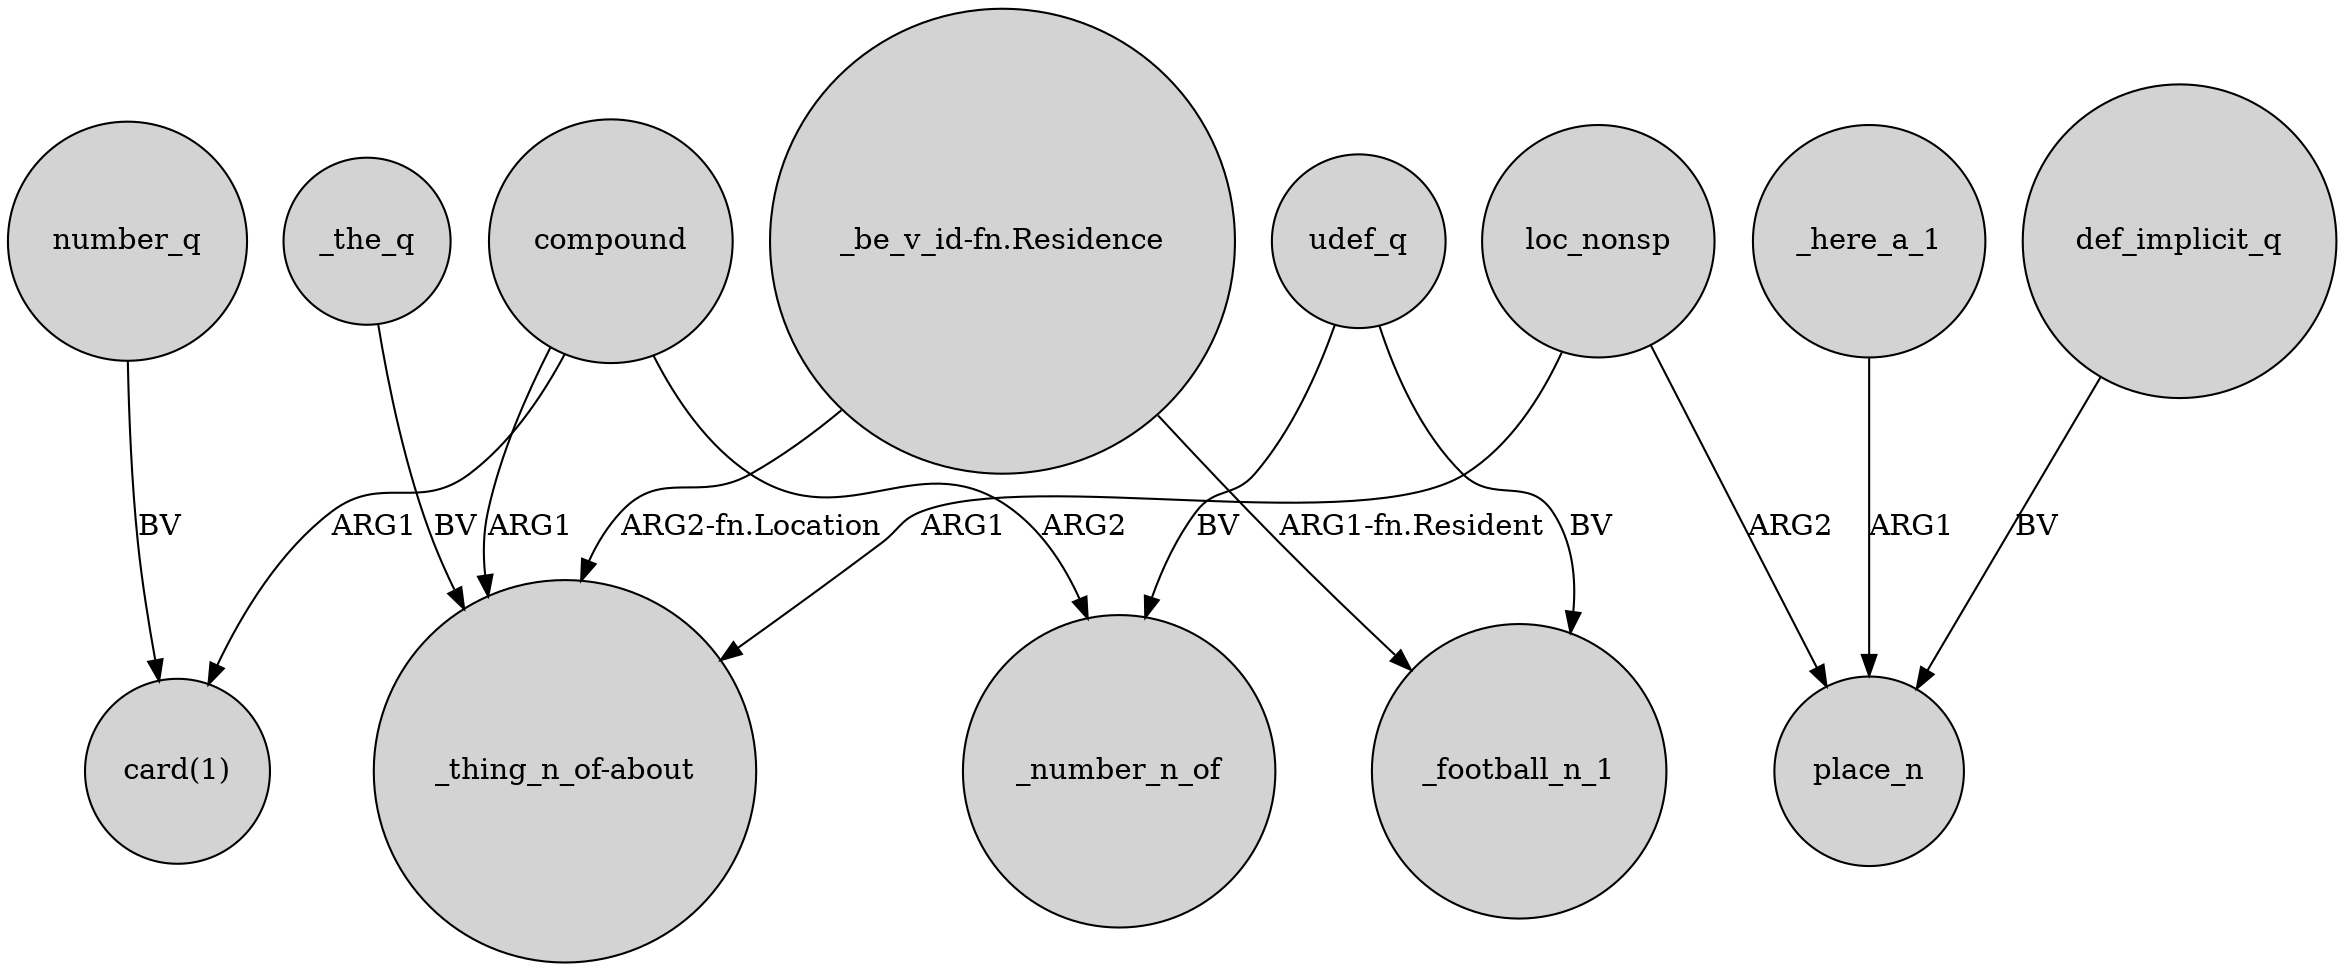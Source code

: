 digraph {
	node [shape=circle style=filled]
	loc_nonsp -> "_thing_n_of-about" [label=ARG1]
	loc_nonsp -> place_n [label=ARG2]
	_the_q -> "_thing_n_of-about" [label=BV]
	compound -> "_thing_n_of-about" [label=ARG1]
	_here_a_1 -> place_n [label=ARG1]
	compound -> _number_n_of [label=ARG2]
	udef_q -> _number_n_of [label=BV]
	udef_q -> _football_n_1 [label=BV]
	def_implicit_q -> place_n [label=BV]
	number_q -> "card(1)" [label=BV]
	"_be_v_id-fn.Residence" -> _football_n_1 [label="ARG1-fn.Resident"]
	"_be_v_id-fn.Residence" -> "_thing_n_of-about" [label="ARG2-fn.Location"]
	compound -> "card(1)" [label=ARG1]
}
